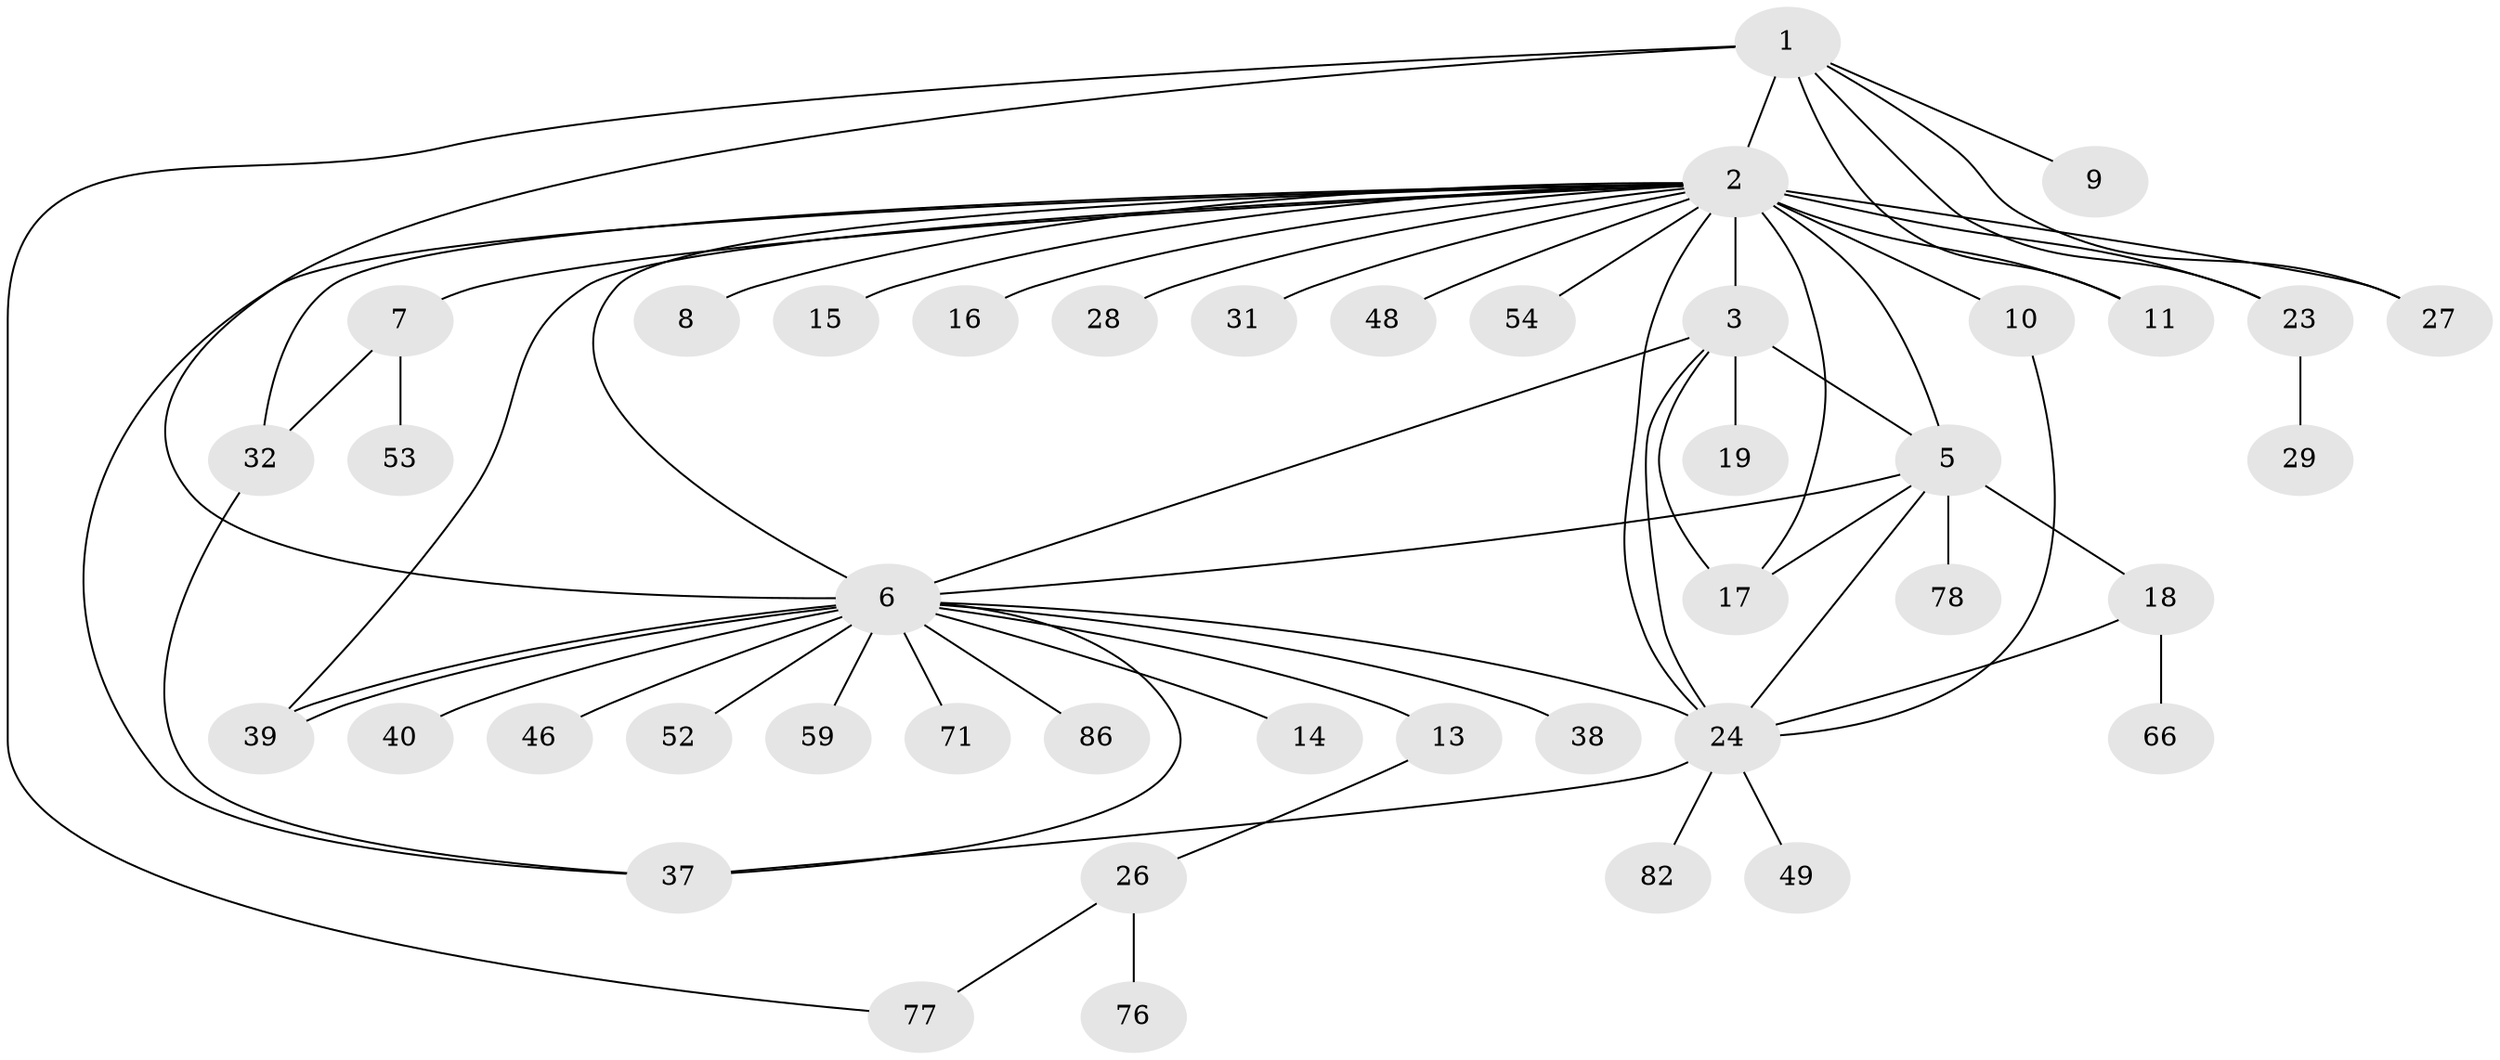 // original degree distribution, {9: 0.011627906976744186, 17: 0.011627906976744186, 8: 0.011627906976744186, 30: 0.011627906976744186, 7: 0.03488372093023256, 20: 0.011627906976744186, 3: 0.12790697674418605, 2: 0.16279069767441862, 1: 0.5116279069767442, 4: 0.05813953488372093, 5: 0.023255813953488372, 6: 0.023255813953488372}
// Generated by graph-tools (version 1.1) at 2025/18/03/04/25 18:18:02]
// undirected, 43 vertices, 63 edges
graph export_dot {
graph [start="1"]
  node [color=gray90,style=filled];
  1 [super="+20"];
  2 [super="+44+73+55+21+4+22"];
  3 [super="+41"];
  5 [super="+12"];
  6;
  7;
  8 [super="+43"];
  9;
  10;
  11;
  13 [super="+42"];
  14;
  15 [super="+63"];
  16 [super="+45"];
  17 [super="+84+36+47+35"];
  18;
  19;
  23 [super="+61"];
  24 [super="+30"];
  26;
  27;
  28;
  29;
  31;
  32 [super="+72"];
  37 [super="+79"];
  38;
  39;
  40;
  46;
  48;
  49;
  52;
  53;
  54;
  59;
  66;
  71;
  76;
  77;
  78;
  82;
  86;
  1 -- 2 [weight=2];
  1 -- 6;
  1 -- 9;
  1 -- 11;
  1 -- 23;
  1 -- 27;
  1 -- 77;
  2 -- 3 [weight=4];
  2 -- 7;
  2 -- 10 [weight=2];
  2 -- 11 [weight=2];
  2 -- 15;
  2 -- 16;
  2 -- 23;
  2 -- 17;
  2 -- 48;
  2 -- 5 [weight=3];
  2 -- 6 [weight=2];
  2 -- 54;
  2 -- 24;
  2 -- 32;
  2 -- 37;
  2 -- 8;
  2 -- 39;
  2 -- 27;
  2 -- 28;
  2 -- 31;
  3 -- 19;
  3 -- 5 [weight=2];
  3 -- 6;
  3 -- 17;
  3 -- 24 [weight=2];
  5 -- 6;
  5 -- 17;
  5 -- 78;
  5 -- 18;
  5 -- 24;
  6 -- 13;
  6 -- 14;
  6 -- 37;
  6 -- 38;
  6 -- 39;
  6 -- 39;
  6 -- 40;
  6 -- 46;
  6 -- 52;
  6 -- 59;
  6 -- 71;
  6 -- 86;
  6 -- 24;
  7 -- 53;
  7 -- 32;
  10 -- 24;
  13 -- 26;
  18 -- 24;
  18 -- 66;
  23 -- 29;
  24 -- 37;
  24 -- 49;
  24 -- 82;
  26 -- 76;
  26 -- 77;
  32 -- 37;
}

